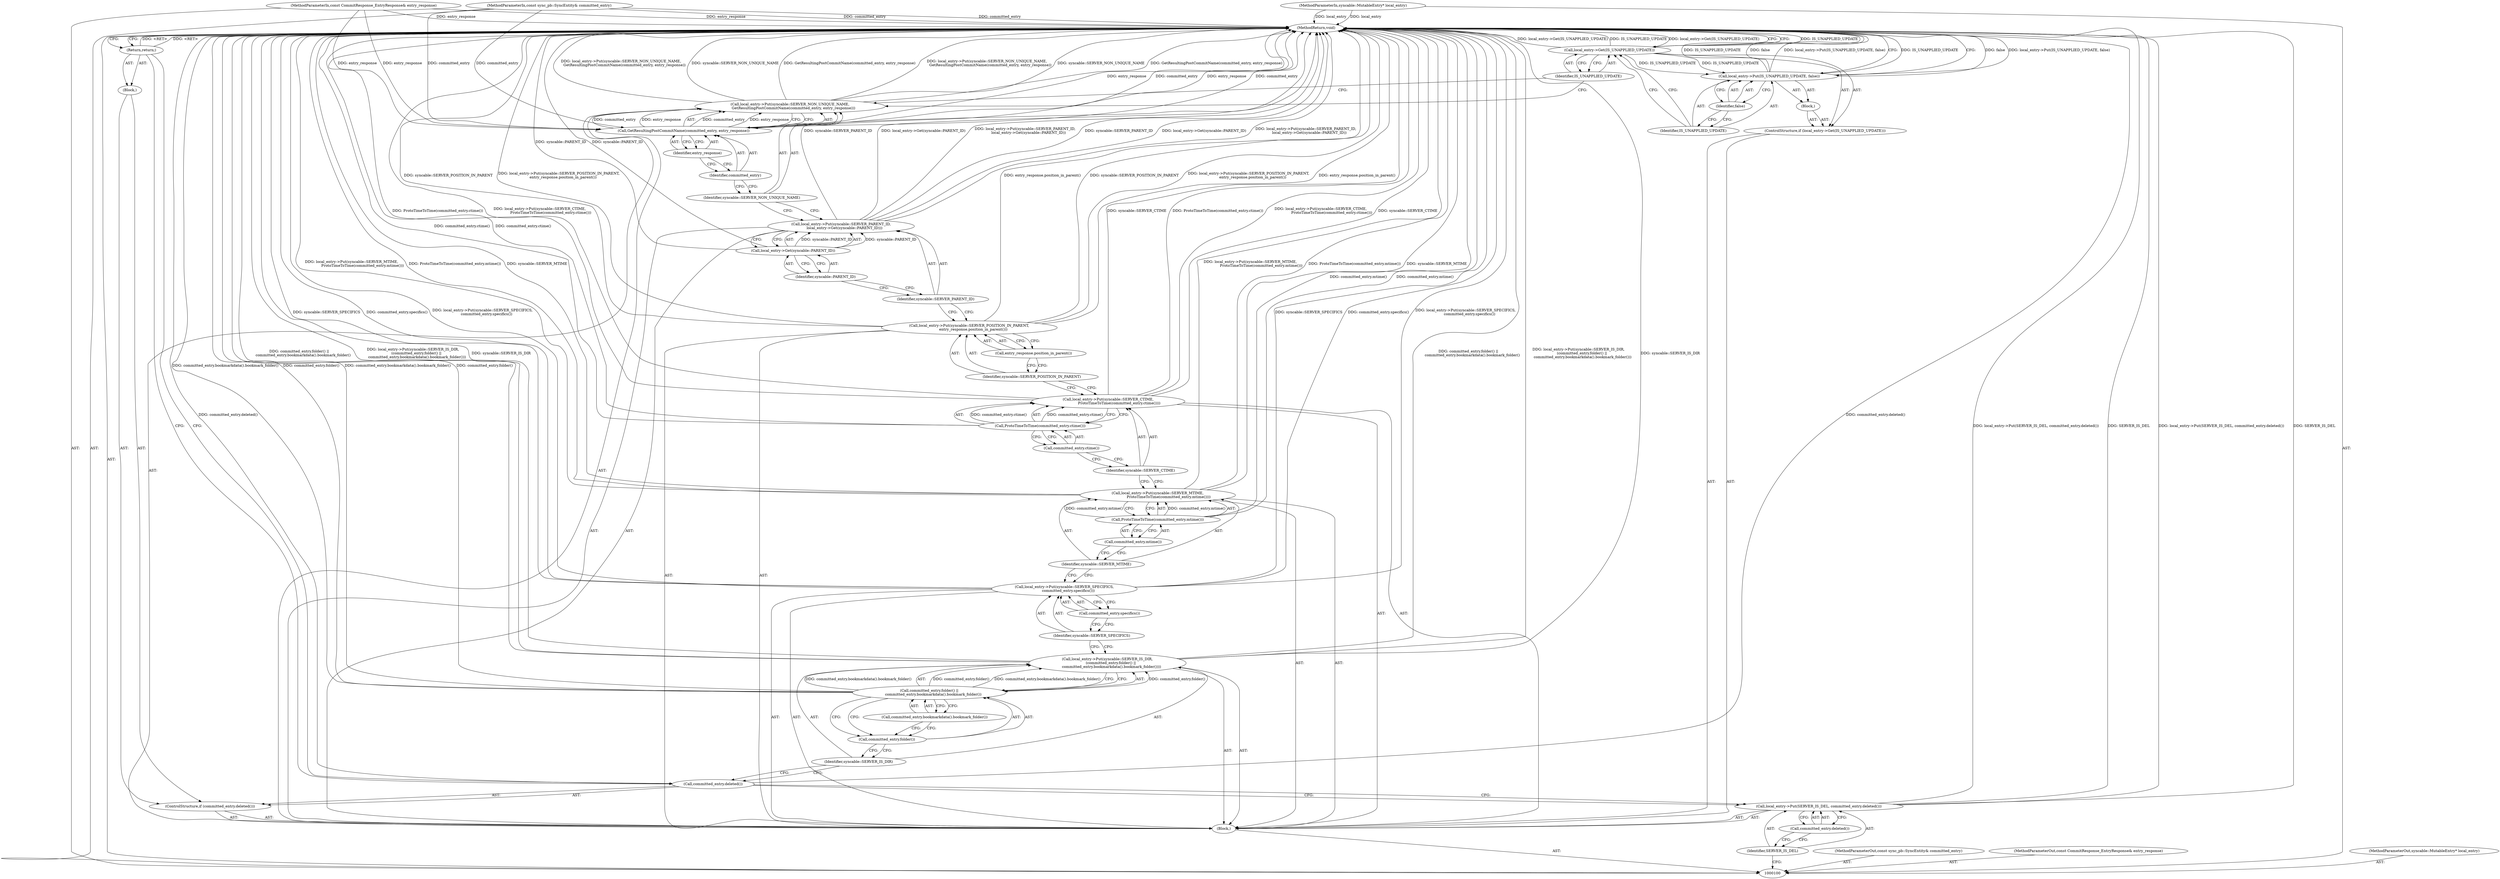 digraph "1_Chrome_19190765882e272a6a2162c89acdb29110f7e3cf_0" {
"1000147" [label="(MethodReturn,void)"];
"1000113" [label="(Identifier,syncable::SERVER_IS_DIR)"];
"1000112" [label="(Call,local_entry->Put(syncable::SERVER_IS_DIR,\n      (committed_entry.folder() ||\n       committed_entry.bookmarkdata().bookmark_folder())))"];
"1000114" [label="(Call,committed_entry.folder() ||\n       committed_entry.bookmarkdata().bookmark_folder())"];
"1000115" [label="(Call,committed_entry.folder())"];
"1000116" [label="(Call,committed_entry.bookmarkdata().bookmark_folder())"];
"1000118" [label="(Identifier,syncable::SERVER_SPECIFICS)"];
"1000117" [label="(Call,local_entry->Put(syncable::SERVER_SPECIFICS,\n       committed_entry.specifics()))"];
"1000119" [label="(Call,committed_entry.specifics())"];
"1000121" [label="(Identifier,syncable::SERVER_MTIME)"];
"1000120" [label="(Call,local_entry->Put(syncable::SERVER_MTIME,\n                   ProtoTimeToTime(committed_entry.mtime())))"];
"1000122" [label="(Call,ProtoTimeToTime(committed_entry.mtime()))"];
"1000123" [label="(Call,committed_entry.mtime())"];
"1000125" [label="(Identifier,syncable::SERVER_CTIME)"];
"1000124" [label="(Call,local_entry->Put(syncable::SERVER_CTIME,\n                   ProtoTimeToTime(committed_entry.ctime())))"];
"1000101" [label="(MethodParameterIn,const sync_pb::SyncEntity& committed_entry)"];
"1000198" [label="(MethodParameterOut,const sync_pb::SyncEntity& committed_entry)"];
"1000126" [label="(Call,ProtoTimeToTime(committed_entry.ctime()))"];
"1000127" [label="(Call,committed_entry.ctime())"];
"1000129" [label="(Identifier,syncable::SERVER_POSITION_IN_PARENT)"];
"1000128" [label="(Call,local_entry->Put(syncable::SERVER_POSITION_IN_PARENT,\n       entry_response.position_in_parent()))"];
"1000130" [label="(Call,entry_response.position_in_parent())"];
"1000132" [label="(Identifier,syncable::SERVER_PARENT_ID)"];
"1000131" [label="(Call,local_entry->Put(syncable::SERVER_PARENT_ID,\n      local_entry->Get(syncable::PARENT_ID)))"];
"1000134" [label="(Identifier,syncable::PARENT_ID)"];
"1000133" [label="(Call,local_entry->Get(syncable::PARENT_ID))"];
"1000136" [label="(Identifier,syncable::SERVER_NON_UNIQUE_NAME)"];
"1000135" [label="(Call,local_entry->Put(syncable::SERVER_NON_UNIQUE_NAME,\n      GetResultingPostCommitName(committed_entry, entry_response)))"];
"1000138" [label="(Identifier,committed_entry)"];
"1000139" [label="(Identifier,entry_response)"];
"1000137" [label="(Call,GetResultingPostCommitName(committed_entry, entry_response))"];
"1000140" [label="(ControlStructure,if (local_entry->Get(IS_UNAPPLIED_UPDATE)))"];
"1000142" [label="(Identifier,IS_UNAPPLIED_UPDATE)"];
"1000143" [label="(Block,)"];
"1000141" [label="(Call,local_entry->Get(IS_UNAPPLIED_UPDATE))"];
"1000145" [label="(Identifier,IS_UNAPPLIED_UPDATE)"];
"1000144" [label="(Call,local_entry->Put(IS_UNAPPLIED_UPDATE, false))"];
"1000146" [label="(Identifier,false)"];
"1000102" [label="(MethodParameterIn,const CommitResponse_EntryResponse& entry_response)"];
"1000199" [label="(MethodParameterOut,const CommitResponse_EntryResponse& entry_response)"];
"1000103" [label="(MethodParameterIn,syncable::MutableEntry* local_entry)"];
"1000200" [label="(MethodParameterOut,syncable::MutableEntry* local_entry)"];
"1000104" [label="(Block,)"];
"1000106" [label="(Identifier,SERVER_IS_DEL)"];
"1000105" [label="(Call,local_entry->Put(SERVER_IS_DEL, committed_entry.deleted()))"];
"1000107" [label="(Call,committed_entry.deleted())"];
"1000108" [label="(ControlStructure,if (committed_entry.deleted()))"];
"1000110" [label="(Block,)"];
"1000109" [label="(Call,committed_entry.deleted())"];
"1000111" [label="(Return,return;)"];
"1000147" -> "1000100"  [label="AST: "];
"1000147" -> "1000111"  [label="CFG: "];
"1000147" -> "1000144"  [label="CFG: "];
"1000147" -> "1000141"  [label="CFG: "];
"1000111" -> "1000147"  [label="DDG: <RET>"];
"1000117" -> "1000147"  [label="DDG: local_entry->Put(syncable::SERVER_SPECIFICS,\n       committed_entry.specifics())"];
"1000117" -> "1000147"  [label="DDG: syncable::SERVER_SPECIFICS"];
"1000117" -> "1000147"  [label="DDG: committed_entry.specifics()"];
"1000141" -> "1000147"  [label="DDG: IS_UNAPPLIED_UPDATE"];
"1000141" -> "1000147"  [label="DDG: local_entry->Get(IS_UNAPPLIED_UPDATE)"];
"1000124" -> "1000147"  [label="DDG: syncable::SERVER_CTIME"];
"1000124" -> "1000147"  [label="DDG: ProtoTimeToTime(committed_entry.ctime())"];
"1000124" -> "1000147"  [label="DDG: local_entry->Put(syncable::SERVER_CTIME,\n                   ProtoTimeToTime(committed_entry.ctime()))"];
"1000105" -> "1000147"  [label="DDG: local_entry->Put(SERVER_IS_DEL, committed_entry.deleted())"];
"1000105" -> "1000147"  [label="DDG: SERVER_IS_DEL"];
"1000112" -> "1000147"  [label="DDG: committed_entry.folder() ||\n       committed_entry.bookmarkdata().bookmark_folder()"];
"1000112" -> "1000147"  [label="DDG: local_entry->Put(syncable::SERVER_IS_DIR,\n      (committed_entry.folder() ||\n       committed_entry.bookmarkdata().bookmark_folder()))"];
"1000112" -> "1000147"  [label="DDG: syncable::SERVER_IS_DIR"];
"1000126" -> "1000147"  [label="DDG: committed_entry.ctime()"];
"1000144" -> "1000147"  [label="DDG: false"];
"1000144" -> "1000147"  [label="DDG: local_entry->Put(IS_UNAPPLIED_UPDATE, false)"];
"1000144" -> "1000147"  [label="DDG: IS_UNAPPLIED_UPDATE"];
"1000114" -> "1000147"  [label="DDG: committed_entry.bookmarkdata().bookmark_folder()"];
"1000114" -> "1000147"  [label="DDG: committed_entry.folder()"];
"1000128" -> "1000147"  [label="DDG: entry_response.position_in_parent()"];
"1000128" -> "1000147"  [label="DDG: syncable::SERVER_POSITION_IN_PARENT"];
"1000128" -> "1000147"  [label="DDG: local_entry->Put(syncable::SERVER_POSITION_IN_PARENT,\n       entry_response.position_in_parent())"];
"1000122" -> "1000147"  [label="DDG: committed_entry.mtime()"];
"1000131" -> "1000147"  [label="DDG: syncable::SERVER_PARENT_ID"];
"1000131" -> "1000147"  [label="DDG: local_entry->Get(syncable::PARENT_ID)"];
"1000131" -> "1000147"  [label="DDG: local_entry->Put(syncable::SERVER_PARENT_ID,\n      local_entry->Get(syncable::PARENT_ID))"];
"1000137" -> "1000147"  [label="DDG: entry_response"];
"1000137" -> "1000147"  [label="DDG: committed_entry"];
"1000103" -> "1000147"  [label="DDG: local_entry"];
"1000133" -> "1000147"  [label="DDG: syncable::PARENT_ID"];
"1000120" -> "1000147"  [label="DDG: syncable::SERVER_MTIME"];
"1000120" -> "1000147"  [label="DDG: local_entry->Put(syncable::SERVER_MTIME,\n                   ProtoTimeToTime(committed_entry.mtime()))"];
"1000120" -> "1000147"  [label="DDG: ProtoTimeToTime(committed_entry.mtime())"];
"1000102" -> "1000147"  [label="DDG: entry_response"];
"1000135" -> "1000147"  [label="DDG: local_entry->Put(syncable::SERVER_NON_UNIQUE_NAME,\n      GetResultingPostCommitName(committed_entry, entry_response))"];
"1000135" -> "1000147"  [label="DDG: syncable::SERVER_NON_UNIQUE_NAME"];
"1000135" -> "1000147"  [label="DDG: GetResultingPostCommitName(committed_entry, entry_response)"];
"1000101" -> "1000147"  [label="DDG: committed_entry"];
"1000109" -> "1000147"  [label="DDG: committed_entry.deleted()"];
"1000113" -> "1000112"  [label="AST: "];
"1000113" -> "1000109"  [label="CFG: "];
"1000115" -> "1000113"  [label="CFG: "];
"1000112" -> "1000104"  [label="AST: "];
"1000112" -> "1000114"  [label="CFG: "];
"1000113" -> "1000112"  [label="AST: "];
"1000114" -> "1000112"  [label="AST: "];
"1000118" -> "1000112"  [label="CFG: "];
"1000112" -> "1000147"  [label="DDG: committed_entry.folder() ||\n       committed_entry.bookmarkdata().bookmark_folder()"];
"1000112" -> "1000147"  [label="DDG: local_entry->Put(syncable::SERVER_IS_DIR,\n      (committed_entry.folder() ||\n       committed_entry.bookmarkdata().bookmark_folder()))"];
"1000112" -> "1000147"  [label="DDG: syncable::SERVER_IS_DIR"];
"1000114" -> "1000112"  [label="DDG: committed_entry.folder()"];
"1000114" -> "1000112"  [label="DDG: committed_entry.bookmarkdata().bookmark_folder()"];
"1000114" -> "1000112"  [label="AST: "];
"1000114" -> "1000115"  [label="CFG: "];
"1000114" -> "1000116"  [label="CFG: "];
"1000115" -> "1000114"  [label="AST: "];
"1000116" -> "1000114"  [label="AST: "];
"1000112" -> "1000114"  [label="CFG: "];
"1000114" -> "1000147"  [label="DDG: committed_entry.bookmarkdata().bookmark_folder()"];
"1000114" -> "1000147"  [label="DDG: committed_entry.folder()"];
"1000114" -> "1000112"  [label="DDG: committed_entry.folder()"];
"1000114" -> "1000112"  [label="DDG: committed_entry.bookmarkdata().bookmark_folder()"];
"1000115" -> "1000114"  [label="AST: "];
"1000115" -> "1000113"  [label="CFG: "];
"1000116" -> "1000115"  [label="CFG: "];
"1000114" -> "1000115"  [label="CFG: "];
"1000116" -> "1000114"  [label="AST: "];
"1000116" -> "1000115"  [label="CFG: "];
"1000114" -> "1000116"  [label="CFG: "];
"1000118" -> "1000117"  [label="AST: "];
"1000118" -> "1000112"  [label="CFG: "];
"1000119" -> "1000118"  [label="CFG: "];
"1000117" -> "1000104"  [label="AST: "];
"1000117" -> "1000119"  [label="CFG: "];
"1000118" -> "1000117"  [label="AST: "];
"1000119" -> "1000117"  [label="AST: "];
"1000121" -> "1000117"  [label="CFG: "];
"1000117" -> "1000147"  [label="DDG: local_entry->Put(syncable::SERVER_SPECIFICS,\n       committed_entry.specifics())"];
"1000117" -> "1000147"  [label="DDG: syncable::SERVER_SPECIFICS"];
"1000117" -> "1000147"  [label="DDG: committed_entry.specifics()"];
"1000119" -> "1000117"  [label="AST: "];
"1000119" -> "1000118"  [label="CFG: "];
"1000117" -> "1000119"  [label="CFG: "];
"1000121" -> "1000120"  [label="AST: "];
"1000121" -> "1000117"  [label="CFG: "];
"1000123" -> "1000121"  [label="CFG: "];
"1000120" -> "1000104"  [label="AST: "];
"1000120" -> "1000122"  [label="CFG: "];
"1000121" -> "1000120"  [label="AST: "];
"1000122" -> "1000120"  [label="AST: "];
"1000125" -> "1000120"  [label="CFG: "];
"1000120" -> "1000147"  [label="DDG: syncable::SERVER_MTIME"];
"1000120" -> "1000147"  [label="DDG: local_entry->Put(syncable::SERVER_MTIME,\n                   ProtoTimeToTime(committed_entry.mtime()))"];
"1000120" -> "1000147"  [label="DDG: ProtoTimeToTime(committed_entry.mtime())"];
"1000122" -> "1000120"  [label="DDG: committed_entry.mtime()"];
"1000122" -> "1000120"  [label="AST: "];
"1000122" -> "1000123"  [label="CFG: "];
"1000123" -> "1000122"  [label="AST: "];
"1000120" -> "1000122"  [label="CFG: "];
"1000122" -> "1000147"  [label="DDG: committed_entry.mtime()"];
"1000122" -> "1000120"  [label="DDG: committed_entry.mtime()"];
"1000123" -> "1000122"  [label="AST: "];
"1000123" -> "1000121"  [label="CFG: "];
"1000122" -> "1000123"  [label="CFG: "];
"1000125" -> "1000124"  [label="AST: "];
"1000125" -> "1000120"  [label="CFG: "];
"1000127" -> "1000125"  [label="CFG: "];
"1000124" -> "1000104"  [label="AST: "];
"1000124" -> "1000126"  [label="CFG: "];
"1000125" -> "1000124"  [label="AST: "];
"1000126" -> "1000124"  [label="AST: "];
"1000129" -> "1000124"  [label="CFG: "];
"1000124" -> "1000147"  [label="DDG: syncable::SERVER_CTIME"];
"1000124" -> "1000147"  [label="DDG: ProtoTimeToTime(committed_entry.ctime())"];
"1000124" -> "1000147"  [label="DDG: local_entry->Put(syncable::SERVER_CTIME,\n                   ProtoTimeToTime(committed_entry.ctime()))"];
"1000126" -> "1000124"  [label="DDG: committed_entry.ctime()"];
"1000101" -> "1000100"  [label="AST: "];
"1000101" -> "1000147"  [label="DDG: committed_entry"];
"1000101" -> "1000137"  [label="DDG: committed_entry"];
"1000198" -> "1000100"  [label="AST: "];
"1000126" -> "1000124"  [label="AST: "];
"1000126" -> "1000127"  [label="CFG: "];
"1000127" -> "1000126"  [label="AST: "];
"1000124" -> "1000126"  [label="CFG: "];
"1000126" -> "1000147"  [label="DDG: committed_entry.ctime()"];
"1000126" -> "1000124"  [label="DDG: committed_entry.ctime()"];
"1000127" -> "1000126"  [label="AST: "];
"1000127" -> "1000125"  [label="CFG: "];
"1000126" -> "1000127"  [label="CFG: "];
"1000129" -> "1000128"  [label="AST: "];
"1000129" -> "1000124"  [label="CFG: "];
"1000130" -> "1000129"  [label="CFG: "];
"1000128" -> "1000104"  [label="AST: "];
"1000128" -> "1000130"  [label="CFG: "];
"1000129" -> "1000128"  [label="AST: "];
"1000130" -> "1000128"  [label="AST: "];
"1000132" -> "1000128"  [label="CFG: "];
"1000128" -> "1000147"  [label="DDG: entry_response.position_in_parent()"];
"1000128" -> "1000147"  [label="DDG: syncable::SERVER_POSITION_IN_PARENT"];
"1000128" -> "1000147"  [label="DDG: local_entry->Put(syncable::SERVER_POSITION_IN_PARENT,\n       entry_response.position_in_parent())"];
"1000130" -> "1000128"  [label="AST: "];
"1000130" -> "1000129"  [label="CFG: "];
"1000128" -> "1000130"  [label="CFG: "];
"1000132" -> "1000131"  [label="AST: "];
"1000132" -> "1000128"  [label="CFG: "];
"1000134" -> "1000132"  [label="CFG: "];
"1000131" -> "1000104"  [label="AST: "];
"1000131" -> "1000133"  [label="CFG: "];
"1000132" -> "1000131"  [label="AST: "];
"1000133" -> "1000131"  [label="AST: "];
"1000136" -> "1000131"  [label="CFG: "];
"1000131" -> "1000147"  [label="DDG: syncable::SERVER_PARENT_ID"];
"1000131" -> "1000147"  [label="DDG: local_entry->Get(syncable::PARENT_ID)"];
"1000131" -> "1000147"  [label="DDG: local_entry->Put(syncable::SERVER_PARENT_ID,\n      local_entry->Get(syncable::PARENT_ID))"];
"1000133" -> "1000131"  [label="DDG: syncable::PARENT_ID"];
"1000134" -> "1000133"  [label="AST: "];
"1000134" -> "1000132"  [label="CFG: "];
"1000133" -> "1000134"  [label="CFG: "];
"1000133" -> "1000131"  [label="AST: "];
"1000133" -> "1000134"  [label="CFG: "];
"1000134" -> "1000133"  [label="AST: "];
"1000131" -> "1000133"  [label="CFG: "];
"1000133" -> "1000147"  [label="DDG: syncable::PARENT_ID"];
"1000133" -> "1000131"  [label="DDG: syncable::PARENT_ID"];
"1000136" -> "1000135"  [label="AST: "];
"1000136" -> "1000131"  [label="CFG: "];
"1000138" -> "1000136"  [label="CFG: "];
"1000135" -> "1000104"  [label="AST: "];
"1000135" -> "1000137"  [label="CFG: "];
"1000136" -> "1000135"  [label="AST: "];
"1000137" -> "1000135"  [label="AST: "];
"1000142" -> "1000135"  [label="CFG: "];
"1000135" -> "1000147"  [label="DDG: local_entry->Put(syncable::SERVER_NON_UNIQUE_NAME,\n      GetResultingPostCommitName(committed_entry, entry_response))"];
"1000135" -> "1000147"  [label="DDG: syncable::SERVER_NON_UNIQUE_NAME"];
"1000135" -> "1000147"  [label="DDG: GetResultingPostCommitName(committed_entry, entry_response)"];
"1000137" -> "1000135"  [label="DDG: committed_entry"];
"1000137" -> "1000135"  [label="DDG: entry_response"];
"1000138" -> "1000137"  [label="AST: "];
"1000138" -> "1000136"  [label="CFG: "];
"1000139" -> "1000138"  [label="CFG: "];
"1000139" -> "1000137"  [label="AST: "];
"1000139" -> "1000138"  [label="CFG: "];
"1000137" -> "1000139"  [label="CFG: "];
"1000137" -> "1000135"  [label="AST: "];
"1000137" -> "1000139"  [label="CFG: "];
"1000138" -> "1000137"  [label="AST: "];
"1000139" -> "1000137"  [label="AST: "];
"1000135" -> "1000137"  [label="CFG: "];
"1000137" -> "1000147"  [label="DDG: entry_response"];
"1000137" -> "1000147"  [label="DDG: committed_entry"];
"1000137" -> "1000135"  [label="DDG: committed_entry"];
"1000137" -> "1000135"  [label="DDG: entry_response"];
"1000101" -> "1000137"  [label="DDG: committed_entry"];
"1000102" -> "1000137"  [label="DDG: entry_response"];
"1000140" -> "1000104"  [label="AST: "];
"1000141" -> "1000140"  [label="AST: "];
"1000143" -> "1000140"  [label="AST: "];
"1000142" -> "1000141"  [label="AST: "];
"1000142" -> "1000135"  [label="CFG: "];
"1000141" -> "1000142"  [label="CFG: "];
"1000143" -> "1000140"  [label="AST: "];
"1000144" -> "1000143"  [label="AST: "];
"1000141" -> "1000140"  [label="AST: "];
"1000141" -> "1000142"  [label="CFG: "];
"1000142" -> "1000141"  [label="AST: "];
"1000145" -> "1000141"  [label="CFG: "];
"1000147" -> "1000141"  [label="CFG: "];
"1000141" -> "1000147"  [label="DDG: IS_UNAPPLIED_UPDATE"];
"1000141" -> "1000147"  [label="DDG: local_entry->Get(IS_UNAPPLIED_UPDATE)"];
"1000141" -> "1000144"  [label="DDG: IS_UNAPPLIED_UPDATE"];
"1000145" -> "1000144"  [label="AST: "];
"1000145" -> "1000141"  [label="CFG: "];
"1000146" -> "1000145"  [label="CFG: "];
"1000144" -> "1000143"  [label="AST: "];
"1000144" -> "1000146"  [label="CFG: "];
"1000145" -> "1000144"  [label="AST: "];
"1000146" -> "1000144"  [label="AST: "];
"1000147" -> "1000144"  [label="CFG: "];
"1000144" -> "1000147"  [label="DDG: false"];
"1000144" -> "1000147"  [label="DDG: local_entry->Put(IS_UNAPPLIED_UPDATE, false)"];
"1000144" -> "1000147"  [label="DDG: IS_UNAPPLIED_UPDATE"];
"1000141" -> "1000144"  [label="DDG: IS_UNAPPLIED_UPDATE"];
"1000146" -> "1000144"  [label="AST: "];
"1000146" -> "1000145"  [label="CFG: "];
"1000144" -> "1000146"  [label="CFG: "];
"1000102" -> "1000100"  [label="AST: "];
"1000102" -> "1000147"  [label="DDG: entry_response"];
"1000102" -> "1000137"  [label="DDG: entry_response"];
"1000199" -> "1000100"  [label="AST: "];
"1000103" -> "1000100"  [label="AST: "];
"1000103" -> "1000147"  [label="DDG: local_entry"];
"1000200" -> "1000100"  [label="AST: "];
"1000104" -> "1000100"  [label="AST: "];
"1000105" -> "1000104"  [label="AST: "];
"1000108" -> "1000104"  [label="AST: "];
"1000112" -> "1000104"  [label="AST: "];
"1000117" -> "1000104"  [label="AST: "];
"1000120" -> "1000104"  [label="AST: "];
"1000124" -> "1000104"  [label="AST: "];
"1000128" -> "1000104"  [label="AST: "];
"1000131" -> "1000104"  [label="AST: "];
"1000135" -> "1000104"  [label="AST: "];
"1000140" -> "1000104"  [label="AST: "];
"1000106" -> "1000105"  [label="AST: "];
"1000106" -> "1000100"  [label="CFG: "];
"1000107" -> "1000106"  [label="CFG: "];
"1000105" -> "1000104"  [label="AST: "];
"1000105" -> "1000107"  [label="CFG: "];
"1000106" -> "1000105"  [label="AST: "];
"1000107" -> "1000105"  [label="AST: "];
"1000109" -> "1000105"  [label="CFG: "];
"1000105" -> "1000147"  [label="DDG: local_entry->Put(SERVER_IS_DEL, committed_entry.deleted())"];
"1000105" -> "1000147"  [label="DDG: SERVER_IS_DEL"];
"1000107" -> "1000105"  [label="AST: "];
"1000107" -> "1000106"  [label="CFG: "];
"1000105" -> "1000107"  [label="CFG: "];
"1000108" -> "1000104"  [label="AST: "];
"1000109" -> "1000108"  [label="AST: "];
"1000110" -> "1000108"  [label="AST: "];
"1000110" -> "1000108"  [label="AST: "];
"1000111" -> "1000110"  [label="AST: "];
"1000109" -> "1000108"  [label="AST: "];
"1000109" -> "1000105"  [label="CFG: "];
"1000111" -> "1000109"  [label="CFG: "];
"1000113" -> "1000109"  [label="CFG: "];
"1000109" -> "1000147"  [label="DDG: committed_entry.deleted()"];
"1000111" -> "1000110"  [label="AST: "];
"1000111" -> "1000109"  [label="CFG: "];
"1000147" -> "1000111"  [label="CFG: "];
"1000111" -> "1000147"  [label="DDG: <RET>"];
}
